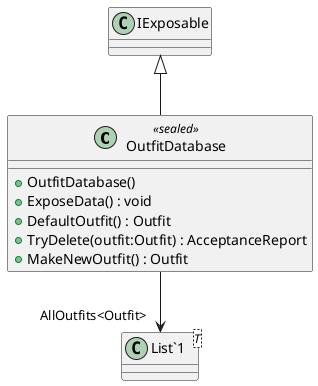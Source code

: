 @startuml
class OutfitDatabase <<sealed>> {
    + OutfitDatabase()
    + ExposeData() : void
    + DefaultOutfit() : Outfit
    + TryDelete(outfit:Outfit) : AcceptanceReport
    + MakeNewOutfit() : Outfit
}
class "List`1"<T> {
}
IExposable <|-- OutfitDatabase
OutfitDatabase --> "AllOutfits<Outfit>" "List`1"
@enduml

